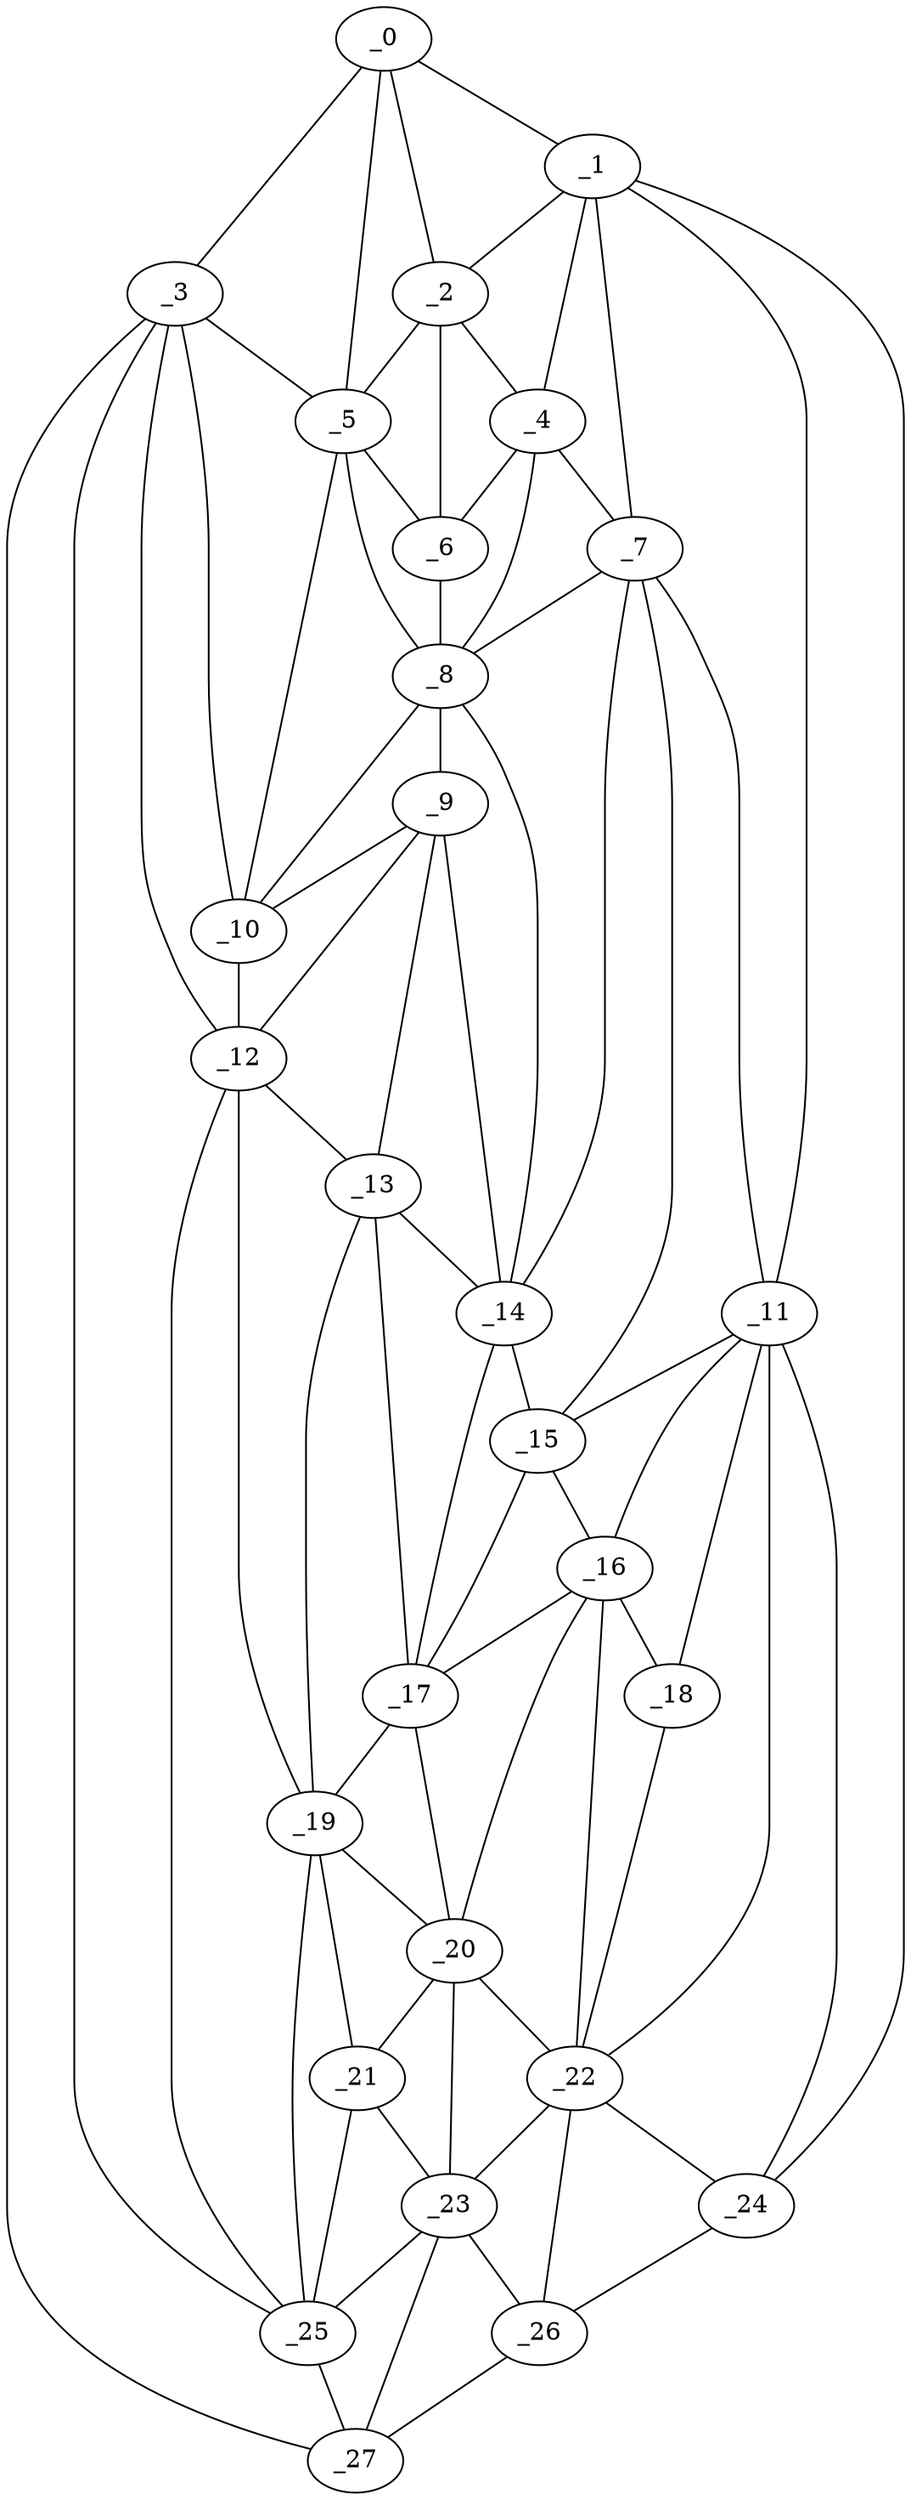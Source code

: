 graph "obj65__25.gxl" {
	_0	 [x=14,
		y=9];
	_1	 [x=21,
		y=113];
	_0 -- _1	 [valence=1];
	_2	 [x=23,
		y=103];
	_0 -- _2	 [valence=2];
	_3	 [x=25,
		y=2];
	_0 -- _3	 [valence=1];
	_5	 [x=38,
		y=70];
	_0 -- _5	 [valence=1];
	_1 -- _2	 [valence=1];
	_4	 [x=29,
		y=105];
	_1 -- _4	 [valence=2];
	_7	 [x=40,
		y=108];
	_1 -- _7	 [valence=2];
	_11	 [x=50,
		y=109];
	_1 -- _11	 [valence=2];
	_24	 [x=97,
		y=126];
	_1 -- _24	 [valence=1];
	_2 -- _4	 [valence=2];
	_2 -- _5	 [valence=2];
	_6	 [x=39,
		y=76];
	_2 -- _6	 [valence=2];
	_3 -- _5	 [valence=2];
	_10	 [x=49,
		y=72];
	_3 -- _10	 [valence=2];
	_12	 [x=54,
		y=72];
	_3 -- _12	 [valence=2];
	_25	 [x=104,
		y=24];
	_3 -- _25	 [valence=1];
	_27	 [x=114,
		y=15];
	_3 -- _27	 [valence=1];
	_4 -- _6	 [valence=2];
	_4 -- _7	 [valence=2];
	_8	 [x=42,
		y=77];
	_4 -- _8	 [valence=1];
	_5 -- _6	 [valence=2];
	_5 -- _8	 [valence=1];
	_5 -- _10	 [valence=2];
	_6 -- _8	 [valence=2];
	_7 -- _8	 [valence=2];
	_7 -- _11	 [valence=2];
	_14	 [x=54,
		y=85];
	_7 -- _14	 [valence=2];
	_15	 [x=56,
		y=93];
	_7 -- _15	 [valence=2];
	_9	 [x=48,
		y=77];
	_8 -- _9	 [valence=2];
	_8 -- _10	 [valence=1];
	_8 -- _14	 [valence=2];
	_9 -- _10	 [valence=2];
	_9 -- _12	 [valence=1];
	_13	 [x=54,
		y=79];
	_9 -- _13	 [valence=1];
	_9 -- _14	 [valence=1];
	_10 -- _12	 [valence=2];
	_11 -- _15	 [valence=2];
	_16	 [x=61,
		y=98];
	_11 -- _16	 [valence=2];
	_18	 [x=63,
		y=109];
	_11 -- _18	 [valence=2];
	_22	 [x=74,
		y=113];
	_11 -- _22	 [valence=2];
	_11 -- _24	 [valence=1];
	_12 -- _13	 [valence=2];
	_19	 [x=64,
		y=74];
	_12 -- _19	 [valence=1];
	_12 -- _25	 [valence=2];
	_13 -- _14	 [valence=2];
	_17	 [x=62,
		y=80];
	_13 -- _17	 [valence=1];
	_13 -- _19	 [valence=1];
	_14 -- _15	 [valence=2];
	_14 -- _17	 [valence=1];
	_15 -- _16	 [valence=1];
	_15 -- _17	 [valence=2];
	_16 -- _17	 [valence=2];
	_16 -- _18	 [valence=2];
	_20	 [x=73,
		y=82];
	_16 -- _20	 [valence=1];
	_16 -- _22	 [valence=2];
	_17 -- _19	 [valence=2];
	_17 -- _20	 [valence=2];
	_18 -- _22	 [valence=1];
	_19 -- _20	 [valence=2];
	_21	 [x=74,
		y=76];
	_19 -- _21	 [valence=2];
	_19 -- _25	 [valence=2];
	_20 -- _21	 [valence=1];
	_20 -- _22	 [valence=2];
	_23	 [x=93,
		y=88];
	_20 -- _23	 [valence=2];
	_21 -- _23	 [valence=2];
	_21 -- _25	 [valence=1];
	_22 -- _23	 [valence=2];
	_22 -- _24	 [valence=2];
	_26	 [x=106,
		y=118];
	_22 -- _26	 [valence=2];
	_23 -- _25	 [valence=2];
	_23 -- _26	 [valence=2];
	_23 -- _27	 [valence=2];
	_24 -- _26	 [valence=1];
	_25 -- _27	 [valence=2];
	_26 -- _27	 [valence=1];
}
